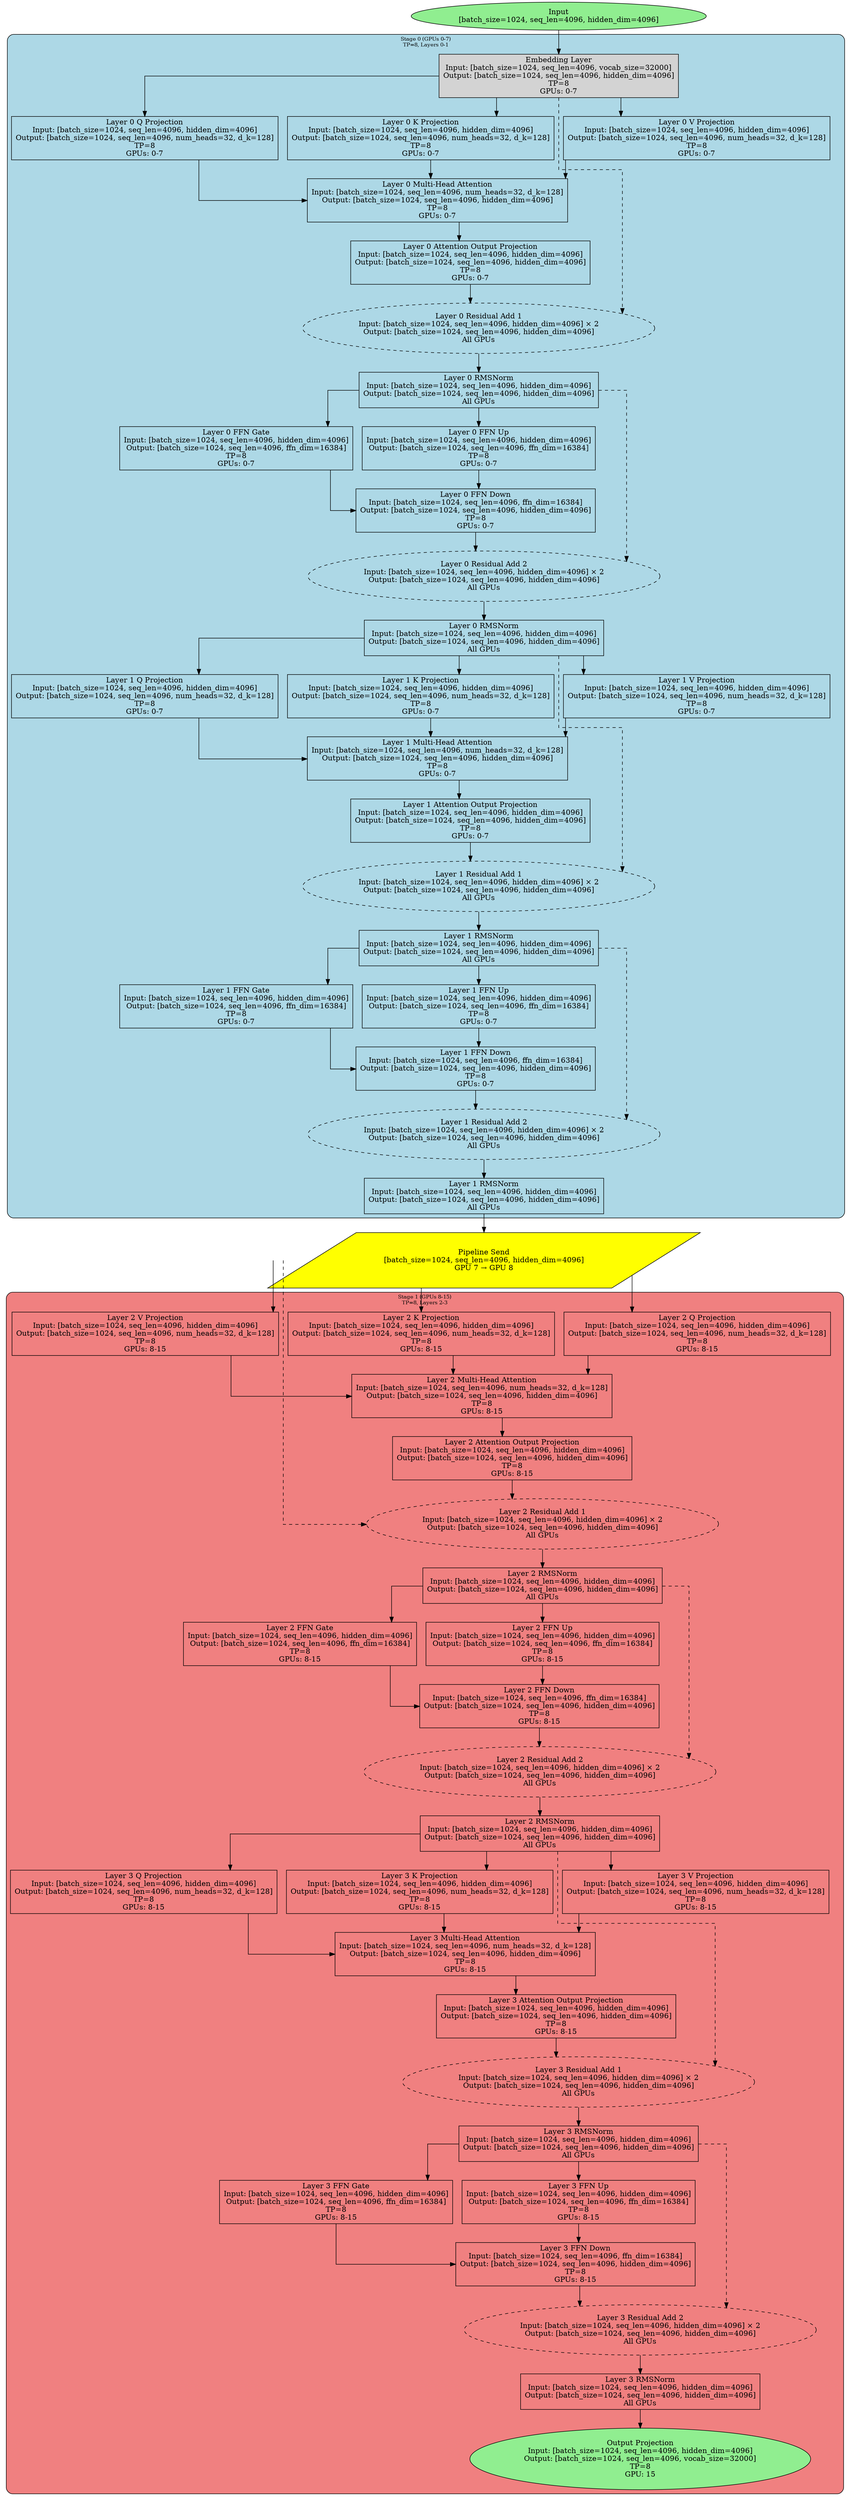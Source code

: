 // Baseline TP=8, PP=2 DAG - Static Parallelization Strategy
// 16 total GPUs: 8 TP × 2 PP
// Model: 4-layer Dense transformer with 4096 hidden dim, 32 heads, 16384 FFN dim

digraph baseline_dag {
    rankdir=TB
    splines=ortho
    compound=true
    fontsize=10
    
    // Input node with precise dimensions
    input [label="Input\n[batch_size=1024, seq_len=4096, hidden_dim=4096]", shape=ellipse, fillcolor=lightgreen, style=filled]
    
    // Stage 0 (GPUs 0-7)
    subgraph cluster_stage0 {
        label="Stage 0 (GPUs 0-7)\nTP=8, Layers 0-1"
        style="rounded,filled"
        fillcolor=lightblue
        
        // Embedding layer - distributed across 8 GPUs via column parallelism
        stage0_embed [label="Embedding Layer\nInput: [batch_size=1024, seq_len=4096, vocab_size=32000]\nOutput: [batch_size=1024, seq_len=4096, hidden_dim=4096]\nTP=8\nGPUs: 0-7", shape=rectangle, style=filled]
        
        // Layer 0: Multi-Head Attention
        layer0_q_proj [label="Layer 0 Q Projection\nInput: [batch_size=1024, seq_len=4096, hidden_dim=4096]\nOutput: [batch_size=1024, seq_len=4096, num_heads=32, d_k=128]\nTP=8\nGPUs: 0-7", shape=rectangle]
        layer0_k_proj [label="Layer 0 K Projection\nInput: [batch_size=1024, seq_len=4096, hidden_dim=4096]\nOutput: [batch_size=1024, seq_len=4096, num_heads=32, d_k=128]\nTP=8\nGPUs: 0-7", shape=rectangle]
        layer0_v_proj [label="Layer 0 V Projection\nInput: [batch_size=1024, seq_len=4096, hidden_dim=4096]\nOutput: [batch_size=1024, seq_len=4096, num_heads=32, d_k=128]\nTP=8\nGPUs: 0-7", shape=rectangle]
        layer0_attention [label="Layer 0 Multi-Head Attention\nInput: [batch_size=1024, seq_len=4096, num_heads=32, d_k=128]\nOutput: [batch_size=1024, seq_len=4096, hidden_dim=4096]\nTP=8\nGPUs: 0-7", shape=rectangle]
        layer0_attn_out_proj [label="Layer 0 Attention Output Projection\nInput: [batch_size=1024, seq_len=4096, hidden_dim=4096]\nOutput: [batch_size=1024, seq_len=4096, hidden_dim=4096]\nTP=8\nGPUs: 0-7", shape=rectangle]
        layer0_residual_add1 [label="Layer 0 Residual Add 1\nInput: [batch_size=1024, seq_len=4096, hidden_dim=4096] × 2\nOutput: [batch_size=1024, seq_len=4096, hidden_dim=4096]\nAll GPUs", shape=ellipse, style=dashed]
        layer0_norm1 [label="Layer 0 RMSNorm\nInput: [batch_size=1024, seq_len=4096, hidden_dim=4096]\nOutput: [batch_size=1024, seq_len=4096, hidden_dim=4096]\nAll GPUs", shape=rectangle]
        
        // Layer 0: Feed Forward Network
        layer0_ffn_gate [label="Layer 0 FFN Gate\nInput: [batch_size=1024, seq_len=4096, hidden_dim=4096]\nOutput: [batch_size=1024, seq_len=4096, ffn_dim=16384]\nTP=8\nGPUs: 0-7", shape=rectangle]
        layer0_ffn_up [label="Layer 0 FFN Up\nInput: [batch_size=1024, seq_len=4096, hidden_dim=4096]\nOutput: [batch_size=1024, seq_len=4096, ffn_dim=16384]\nTP=8\nGPUs: 0-7", shape=rectangle]
        layer0_ffn_down [label="Layer 0 FFN Down\nInput: [batch_size=1024, seq_len=4096, ffn_dim=16384]\nOutput: [batch_size=1024, seq_len=4096, hidden_dim=4096]\nTP=8\nGPUs: 0-7", shape=rectangle]
        layer0_residual_add2 [label="Layer 0 Residual Add 2\nInput: [batch_size=1024, seq_len=4096, hidden_dim=4096] × 2\nOutput: [batch_size=1024, seq_len=4096, hidden_dim=4096]\nAll GPUs", shape=ellipse, style=dashed]
        layer0_norm2 [label="Layer 0 RMSNorm\nInput: [batch_size=1024, seq_len=4096, hidden_dim=4096]\nOutput: [batch_size=1024, seq_len=4096, hidden_dim=4096]\nAll GPUs", shape=rectangle]
        
        // Layer 1: Same structure as Layer 0
        layer1_q_proj [label="Layer 1 Q Projection\nInput: [batch_size=1024, seq_len=4096, hidden_dim=4096]\nOutput: [batch_size=1024, seq_len=4096, num_heads=32, d_k=128]\nTP=8\nGPUs: 0-7", shape=rectangle]
        layer1_k_proj [label="Layer 1 K Projection\nInput: [batch_size=1024, seq_len=4096, hidden_dim=4096]\nOutput: [batch_size=1024, seq_len=4096, num_heads=32, d_k=128]\nTP=8\nGPUs: 0-7", shape=rectangle]
        layer1_v_proj [label="Layer 1 V Projection\nInput: [batch_size=1024, seq_len=4096, hidden_dim=4096]\nOutput: [batch_size=1024, seq_len=4096, num_heads=32, d_k=128]\nTP=8\nGPUs: 0-7", shape=rectangle]
        layer1_attention [label="Layer 1 Multi-Head Attention\nInput: [batch_size=1024, seq_len=4096, num_heads=32, d_k=128]\nOutput: [batch_size=1024, seq_len=4096, hidden_dim=4096]\nTP=8\nGPUs: 0-7", shape=rectangle]
        layer1_attn_out_proj [label="Layer 1 Attention Output Projection\nInput: [batch_size=1024, seq_len=4096, hidden_dim=4096]\nOutput: [batch_size=1024, seq_len=4096, hidden_dim=4096]\nTP=8\nGPUs: 0-7", shape=rectangle]
        layer1_residual_add1 [label="Layer 1 Residual Add 1\nInput: [batch_size=1024, seq_len=4096, hidden_dim=4096] × 2\nOutput: [batch_size=1024, seq_len=4096, hidden_dim=4096]\nAll GPUs", shape=ellipse, style=dashed]
        layer1_norm1 [label="Layer 1 RMSNorm\nInput: [batch_size=1024, seq_len=4096, hidden_dim=4096]\nOutput: [batch_size=1024, seq_len=4096, hidden_dim=4096]\nAll GPUs", shape=rectangle]
        
        layer1_ffn_gate [label="Layer 1 FFN Gate\nInput: [batch_size=1024, seq_len=4096, hidden_dim=4096]\nOutput: [batch_size=1024, seq_len=4096, ffn_dim=16384]\nTP=8\nGPUs: 0-7", shape=rectangle]
        layer1_ffn_up [label="Layer 1 FFN Up\nInput: [batch_size=1024, seq_len=4096, hidden_dim=4096]\nOutput: [batch_size=1024, seq_len=4096, ffn_dim=16384]\nTP=8\nGPUs: 0-7", shape=rectangle]
        layer1_ffn_down [label="Layer 1 FFN Down\nInput: [batch_size=1024, seq_len=4096, ffn_dim=16384]\nOutput: [batch_size=1024, seq_len=4096, hidden_dim=4096]\nTP=8\nGPUs: 0-7", shape=rectangle]
        layer1_residual_add2 [label="Layer 1 Residual Add 2\nInput: [batch_size=1024, seq_len=4096, hidden_dim=4096] × 2\nOutput: [batch_size=1024, seq_len=4096, hidden_dim=4096]\nAll GPUs", shape=ellipse, style=dashed]
        layer1_norm2 [label="Layer 1 RMSNorm\nInput: [batch_size=1024, seq_len=4096, hidden_dim=4096]\nOutput: [batch_size=1024, seq_len=4096, hidden_dim=4096]\nAll GPUs", shape=rectangle]
    }
    
    // Pipeline communication between stages
    pipeline_comm_0 [label="Pipeline Send\n[batch_size=1024, seq_len=4096, hidden_dim=4096]\nGPU 7 → GPU 8", shape=parallelogram, fillcolor=yellow, style=filled]
    
    // Stage 1 (GPUs 8-15)
    subgraph cluster_stage1 {
        label="Stage 1 (GPUs 8-15)\nTP=8, Layers 2-3"
        style="rounded,filled"
        fillcolor=lightcoral
        
        // Layer 2: Multi-Head Attention
        layer2_q_proj [label="Layer 2 Q Projection\nInput: [batch_size=1024, seq_len=4096, hidden_dim=4096]\nOutput: [batch_size=1024, seq_len=4096, num_heads=32, d_k=128]\nTP=8\nGPUs: 8-15", shape=rectangle]
        layer2_k_proj [label="Layer 2 K Projection\nInput: [batch_size=1024, seq_len=4096, hidden_dim=4096]\nOutput: [batch_size=1024, seq_len=4096, num_heads=32, d_k=128]\nTP=8\nGPUs: 8-15", shape=rectangle]
        layer2_v_proj [label="Layer 2 V Projection\nInput: [batch_size=1024, seq_len=4096, hidden_dim=4096]\nOutput: [batch_size=1024, seq_len=4096, num_heads=32, d_k=128]\nTP=8\nGPUs: 8-15", shape=rectangle]
        layer2_attention [label="Layer 2 Multi-Head Attention\nInput: [batch_size=1024, seq_len=4096, num_heads=32, d_k=128]\nOutput: [batch_size=1024, seq_len=4096, hidden_dim=4096]\nTP=8\nGPUs: 8-15", shape=rectangle]
        layer2_attn_out_proj [label="Layer 2 Attention Output Projection\nInput: [batch_size=1024, seq_len=4096, hidden_dim=4096]\nOutput: [batch_size=1024, seq_len=4096, hidden_dim=4096]\nTP=8\nGPUs: 8-15", shape=rectangle]
        layer2_residual_add1 [label="Layer 2 Residual Add 1\nInput: [batch_size=1024, seq_len=4096, hidden_dim=4096] × 2\nOutput: [batch_size=1024, seq_len=4096, hidden_dim=4096]\nAll GPUs", shape=ellipse, style=dashed]
        layer2_norm1 [label="Layer 2 RMSNorm\nInput: [batch_size=1024, seq_len=4096, hidden_dim=4096]\nOutput: [batch_size=1024, seq_len=4096, hidden_dim=4096]\nAll GPUs", shape=rectangle]
        
        layer2_ffn_gate [label="Layer 2 FFN Gate\nInput: [batch_size=1024, seq_len=4096, hidden_dim=4096]\nOutput: [batch_size=1024, seq_len=4096, ffn_dim=16384]\nTP=8\nGPUs: 8-15", shape=rectangle]
        layer2_ffn_up [label="Layer 2 FFN Up\nInput: [batch_size=1024, seq_len=4096, hidden_dim=4096]\nOutput: [batch_size=1024, seq_len=4096, ffn_dim=16384]\nTP=8\nGPUs: 8-15", shape=rectangle]
        layer2_ffn_down [label="Layer 2 FFN Down\nInput: [batch_size=1024, seq_len=4096, ffn_dim=16384]\nOutput: [batch_size=1024, seq_len=4096, hidden_dim=4096]\nTP=8\nGPUs: 8-15", shape=rectangle]
        layer2_residual_add2 [label="Layer 2 Residual Add 2\nInput: [batch_size=1024, seq_len=4096, hidden_dim=4096] × 2\nOutput: [batch_size=1024, seq_len=4096, hidden_dim=4096]\nAll GPUs", shape=ellipse, style=dashed]
        layer2_norm2 [label="Layer 2 RMSNorm\nInput: [batch_size=1024, seq_len=4096, hidden_dim=4096]\nOutput: [batch_size=1024, seq_len=4096, hidden_dim=4096]\nAll GPUs", shape=rectangle]
        
        // Layer 3: Same structure
        layer3_q_proj [label="Layer 3 Q Projection\nInput: [batch_size=1024, seq_len=4096, hidden_dim=4096]\nOutput: [batch_size=1024, seq_len=4096, num_heads=32, d_k=128]\nTP=8\nGPUs: 8-15", shape=rectangle]
        layer3_k_proj [label="Layer 3 K Projection\nInput: [batch_size=1024, seq_len=4096, hidden_dim=4096]\nOutput: [batch_size=1024, seq_len=4096, num_heads=32, d_k=128]\nTP=8\nGPUs: 8-15", shape=rectangle]
        layer3_v_proj [label="Layer 3 V Projection\nInput: [batch_size=1024, seq_len=4096, hidden_dim=4096]\nOutput: [batch_size=1024, seq_len=4096, num_heads=32, d_k=128]\nTP=8\nGPUs: 8-15", shape=rectangle]
        layer3_attention [label="Layer 3 Multi-Head Attention\nInput: [batch_size=1024, seq_len=4096, num_heads=32, d_k=128]\nOutput: [batch_size=1024, seq_len=4096, hidden_dim=4096]\nTP=8\nGPUs: 8-15", shape=rectangle]
        layer3_attn_out_proj [label="Layer 3 Attention Output Projection\nInput: [batch_size=1024, seq_len=4096, hidden_dim=4096]\nOutput: [batch_size=1024, seq_len=4096, hidden_dim=4096]\nTP=8\nGPUs: 8-15", shape=rectangle]
        layer3_residual_add1 [label="Layer 3 Residual Add 1\nInput: [batch_size=1024, seq_len=4096, hidden_dim=4096] × 2\nOutput: [batch_size=1024, seq_len=4096, hidden_dim=4096]\nAll GPUs", shape=ellipse, style=dashed]
        layer3_norm1 [label="Layer 3 RMSNorm\nInput: [batch_size=1024, seq_len=4096, hidden_dim=4096]\nOutput: [batch_size=1024, seq_len=4096, hidden_dim=4096]\nAll GPUs", shape=rectangle]
        
        layer3_ffn_gate [label="Layer 3 FFN Gate\nInput: [batch_size=1024, seq_len=4096, hidden_dim=4096]\nOutput: [batch_size=1024, seq_len=4096, ffn_dim=16384]\nTP=8\nGPUs: 8-15", shape=rectangle]
        layer3_ffn_up [label="Layer 3 FFN Up\nInput: [batch_size=1024, seq_len=4096, hidden_dim=4096]\nOutput: [batch_size=1024, seq_len=4096, ffn_dim=16384]\nTP=8\nGPUs: 8-15", shape=rectangle]
        layer3_ffn_down [label="Layer 3 FFN Down\nInput: [batch_size=1024, seq_len=4096, ffn_dim=16384]\nOutput: [batch_size=1024, seq_len=4096, hidden_dim=4096]\nTP=8\nGPUs: 8-15", shape=rectangle]
        layer3_residual_add2 [label="Layer 3 Residual Add 2\nInput: [batch_size=1024, seq_len=4096, hidden_dim=4096] × 2\nOutput: [batch_size=1024, seq_len=4096, hidden_dim=4096]\nAll GPUs", shape=ellipse, style=dashed]
        layer3_norm2 [label="Layer 3 RMSNorm\nInput: [batch_size=1024, seq_len=4096, hidden_dim=4096]\nOutput: [batch_size=1024, seq_len=4096, hidden_dim=4096]\nAll GPUs", shape=rectangle]
        
        // Output projection
        output [label="Output Projection\nInput: [batch_size=1024, seq_len=4096, hidden_dim=4096]\nOutput: [batch_size=1024, seq_len=4096, vocab_size=32000]\nTP=8\nGPU: 15", shape=ellipse, fillcolor=lightgreen, style=filled]
    }
    
    // Connections - complete data flow
    input -> stage0_embed
    stage0_embed -> layer0_q_proj
    stage0_embed -> layer0_k_proj
    stage0_embed -> layer0_v_proj
    
    layer0_q_proj -> layer0_attention
    layer0_k_proj -> layer0_attention
    layer0_v_proj -> layer0_attention
    layer0_attention -> layer0_attn_out_proj
    layer0_attn_out_proj -> layer0_residual_add1
    stage0_embed -> layer0_residual_add1 [style=dashed]
    layer0_residual_add1 -> layer0_norm1
    
    layer0_norm1 -> layer0_ffn_gate
    layer0_norm1 -> layer0_ffn_up
    layer0_ffn_gate -> layer0_ffn_down
    layer0_ffn_up -> layer0_ffn_down
    layer0_ffn_down -> layer0_residual_add2
    layer0_norm1 -> layer0_residual_add2 [style=dashed]
    layer0_residual_add2 -> layer0_norm2
    
    layer0_norm2 -> layer1_q_proj
    layer0_norm2 -> layer1_k_proj
    layer0_norm2 -> layer1_v_proj
    
    layer1_q_proj -> layer1_attention
    layer1_k_proj -> layer1_attention
    layer1_v_proj -> layer1_attention
    layer1_attention -> layer1_attn_out_proj
    layer1_attn_out_proj -> layer1_residual_add1
    layer0_norm2 -> layer1_residual_add1 [style=dashed]
    layer1_residual_add1 -> layer1_norm1
    
    layer1_norm1 -> layer1_ffn_gate
    layer1_norm1 -> layer1_ffn_up
    layer1_ffn_gate -> layer1_ffn_down
    layer1_ffn_up -> layer1_ffn_down
    layer1_ffn_down -> layer1_residual_add2
    layer1_norm1 -> layer1_residual_add2 [style=dashed]
    layer1_residual_add2 -> layer1_norm2
    
    layer1_norm2 -> pipeline_comm_0
    
    pipeline_comm_0 -> layer2_q_proj
    pipeline_comm_0 -> layer2_k_proj
    pipeline_comm_0 -> layer2_v_proj
    
    layer2_q_proj -> layer2_attention
    layer2_k_proj -> layer2_attention
    layer2_v_proj -> layer2_attention
    layer2_attention -> layer2_attn_out_proj
    layer2_attn_out_proj -> layer2_residual_add1
    pipeline_comm_0 -> layer2_residual_add1 [style=dashed]
    layer2_residual_add1 -> layer2_norm1
    
    layer2_norm1 -> layer2_ffn_gate
    layer2_norm1 -> layer2_ffn_up
    layer2_ffn_gate -> layer2_ffn_down
    layer2_ffn_up -> layer2_ffn_down
    layer2_ffn_down -> layer2_residual_add2
    layer2_norm1 -> layer2_residual_add2 [style=dashed]
    layer2_residual_add2 -> layer2_norm2
    
    layer2_norm2 -> layer3_q_proj
    layer2_norm2 -> layer3_k_proj
    layer2_norm2 -> layer3_v_proj
    
    layer3_q_proj -> layer3_attention
    layer3_k_proj -> layer3_attention
    layer3_v_proj -> layer3_attention
    layer3_attention -> layer3_attn_out_proj
    layer3_attn_out_proj -> layer3_residual_add1
    layer2_norm2 -> layer3_residual_add1 [style=dashed]
    layer3_residual_add1 -> layer3_norm1
    
    layer3_norm1 -> layer3_ffn_gate
    layer3_norm1 -> layer3_ffn_up
    layer3_ffn_gate -> layer3_ffn_down
    layer3_ffn_up -> layer3_ffn_down
    layer3_ffn_down -> layer3_residual_add2
    layer3_norm1 -> layer3_residual_add2 [style=dashed]
    layer3_residual_add2 -> layer3_norm2
    
    layer3_norm2 -> output
}